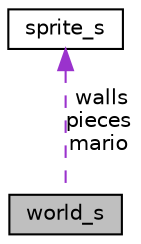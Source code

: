 digraph "world_s"
{
 // LATEX_PDF_SIZE
  edge [fontname="Helvetica",fontsize="10",labelfontname="Helvetica",labelfontsize="10"];
  node [fontname="Helvetica",fontsize="10",shape=record];
  Node1 [label="world_s",height=0.2,width=0.4,color="black", fillcolor="grey75", style="filled", fontcolor="black",tooltip="Représentation du monde du jeu."];
  Node2 -> Node1 [dir="back",color="darkorchid3",fontsize="10",style="dashed",label=" walls\npieces\nmario" ,fontname="Helvetica"];
  Node2 [label="sprite_s",height=0.2,width=0.4,color="black", fillcolor="white", style="filled",URL="$structsprite__s.html",tooltip="Représentation d'un sprite du jeu."];
}
